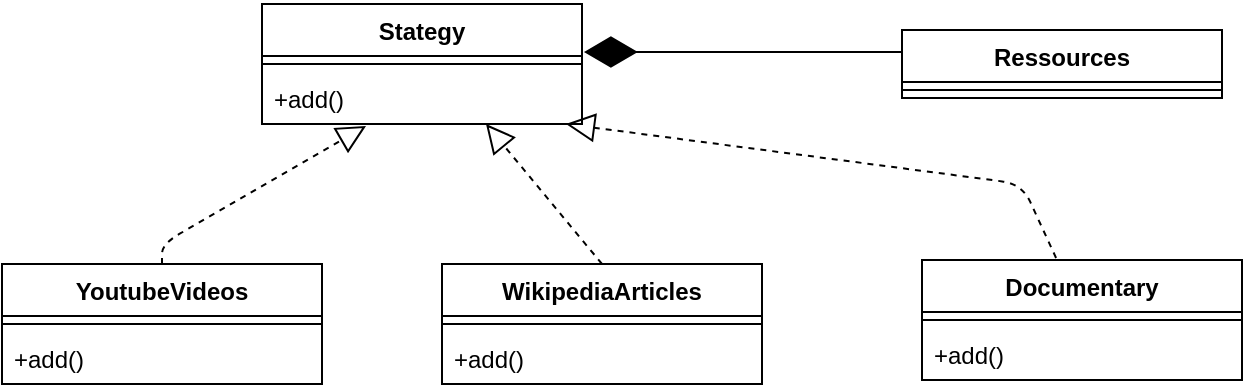 <mxfile version="14.1.1" type="device"><diagram id="vLF8zF_j_Pih4qZeufbB" name="Page-1"><mxGraphModel dx="830" dy="639" grid="1" gridSize="10" guides="1" tooltips="1" connect="1" arrows="1" fold="1" page="1" pageScale="1" pageWidth="850" pageHeight="1100" math="0" shadow="0"><root><mxCell id="0"/><mxCell id="1" parent="0"/><mxCell id="ld8hNtzgzVXrAj356KCY-3" value="Stategy" style="swimlane;fontStyle=1;align=center;verticalAlign=top;childLayout=stackLayout;horizontal=1;startSize=26;horizontalStack=0;resizeParent=1;resizeParentMax=0;resizeLast=0;collapsible=1;marginBottom=0;" vertex="1" parent="1"><mxGeometry x="180" y="110" width="160" height="60" as="geometry"/></mxCell><mxCell id="ld8hNtzgzVXrAj356KCY-5" value="" style="line;strokeWidth=1;fillColor=none;align=left;verticalAlign=middle;spacingTop=-1;spacingLeft=3;spacingRight=3;rotatable=0;labelPosition=right;points=[];portConstraint=eastwest;" vertex="1" parent="ld8hNtzgzVXrAj356KCY-3"><mxGeometry y="26" width="160" height="8" as="geometry"/></mxCell><mxCell id="ld8hNtzgzVXrAj356KCY-6" value="+add()" style="text;strokeColor=none;fillColor=none;align=left;verticalAlign=top;spacingLeft=4;spacingRight=4;overflow=hidden;rotatable=0;points=[[0,0.5],[1,0.5]];portConstraint=eastwest;" vertex="1" parent="ld8hNtzgzVXrAj356KCY-3"><mxGeometry y="34" width="160" height="26" as="geometry"/></mxCell><mxCell id="ld8hNtzgzVXrAj356KCY-7" value="YoutubeVideos" style="swimlane;fontStyle=1;align=center;verticalAlign=top;childLayout=stackLayout;horizontal=1;startSize=26;horizontalStack=0;resizeParent=1;resizeParentMax=0;resizeLast=0;collapsible=1;marginBottom=0;" vertex="1" parent="1"><mxGeometry x="50" y="240" width="160" height="60" as="geometry"/></mxCell><mxCell id="ld8hNtzgzVXrAj356KCY-9" value="" style="line;strokeWidth=1;fillColor=none;align=left;verticalAlign=middle;spacingTop=-1;spacingLeft=3;spacingRight=3;rotatable=0;labelPosition=right;points=[];portConstraint=eastwest;" vertex="1" parent="ld8hNtzgzVXrAj356KCY-7"><mxGeometry y="26" width="160" height="8" as="geometry"/></mxCell><mxCell id="ld8hNtzgzVXrAj356KCY-10" value="+add()" style="text;strokeColor=none;fillColor=none;align=left;verticalAlign=top;spacingLeft=4;spacingRight=4;overflow=hidden;rotatable=0;points=[[0,0.5],[1,0.5]];portConstraint=eastwest;" vertex="1" parent="ld8hNtzgzVXrAj356KCY-7"><mxGeometry y="34" width="160" height="26" as="geometry"/></mxCell><mxCell id="ld8hNtzgzVXrAj356KCY-11" value="WikipediaArticles" style="swimlane;fontStyle=1;align=center;verticalAlign=top;childLayout=stackLayout;horizontal=1;startSize=26;horizontalStack=0;resizeParent=1;resizeParentMax=0;resizeLast=0;collapsible=1;marginBottom=0;" vertex="1" parent="1"><mxGeometry x="270" y="240" width="160" height="60" as="geometry"/></mxCell><mxCell id="ld8hNtzgzVXrAj356KCY-13" value="" style="line;strokeWidth=1;fillColor=none;align=left;verticalAlign=middle;spacingTop=-1;spacingLeft=3;spacingRight=3;rotatable=0;labelPosition=right;points=[];portConstraint=eastwest;" vertex="1" parent="ld8hNtzgzVXrAj356KCY-11"><mxGeometry y="26" width="160" height="8" as="geometry"/></mxCell><mxCell id="ld8hNtzgzVXrAj356KCY-14" value="+add()" style="text;strokeColor=none;fillColor=none;align=left;verticalAlign=top;spacingLeft=4;spacingRight=4;overflow=hidden;rotatable=0;points=[[0,0.5],[1,0.5]];portConstraint=eastwest;" vertex="1" parent="ld8hNtzgzVXrAj356KCY-11"><mxGeometry y="34" width="160" height="26" as="geometry"/></mxCell><mxCell id="ld8hNtzgzVXrAj356KCY-15" value="Ressources" style="swimlane;fontStyle=1;align=center;verticalAlign=top;childLayout=stackLayout;horizontal=1;startSize=26;horizontalStack=0;resizeParent=1;resizeParentMax=0;resizeLast=0;collapsible=1;marginBottom=0;" vertex="1" parent="1"><mxGeometry x="500" y="123" width="160" height="34" as="geometry"/></mxCell><mxCell id="ld8hNtzgzVXrAj356KCY-17" value="" style="line;strokeWidth=1;fillColor=none;align=left;verticalAlign=middle;spacingTop=-1;spacingLeft=3;spacingRight=3;rotatable=0;labelPosition=right;points=[];portConstraint=eastwest;" vertex="1" parent="ld8hNtzgzVXrAj356KCY-15"><mxGeometry y="26" width="160" height="8" as="geometry"/></mxCell><mxCell id="ld8hNtzgzVXrAj356KCY-19" value="Documentary" style="swimlane;fontStyle=1;align=center;verticalAlign=top;childLayout=stackLayout;horizontal=1;startSize=26;horizontalStack=0;resizeParent=1;resizeParentMax=0;resizeLast=0;collapsible=1;marginBottom=0;" vertex="1" parent="1"><mxGeometry x="510" y="238" width="160" height="60" as="geometry"/></mxCell><mxCell id="ld8hNtzgzVXrAj356KCY-21" value="" style="line;strokeWidth=1;fillColor=none;align=left;verticalAlign=middle;spacingTop=-1;spacingLeft=3;spacingRight=3;rotatable=0;labelPosition=right;points=[];portConstraint=eastwest;" vertex="1" parent="ld8hNtzgzVXrAj356KCY-19"><mxGeometry y="26" width="160" height="8" as="geometry"/></mxCell><mxCell id="ld8hNtzgzVXrAj356KCY-22" value="+add()" style="text;strokeColor=none;fillColor=none;align=left;verticalAlign=top;spacingLeft=4;spacingRight=4;overflow=hidden;rotatable=0;points=[[0,0.5],[1,0.5]];portConstraint=eastwest;" vertex="1" parent="ld8hNtzgzVXrAj356KCY-19"><mxGeometry y="34" width="160" height="26" as="geometry"/></mxCell><mxCell id="ld8hNtzgzVXrAj356KCY-24" value="" style="endArrow=diamondThin;endFill=1;endSize=24;html=1;entryX=1.006;entryY=0.4;entryDx=0;entryDy=0;entryPerimeter=0;" edge="1" parent="1" target="ld8hNtzgzVXrAj356KCY-3"><mxGeometry width="160" relative="1" as="geometry"><mxPoint x="500" y="134" as="sourcePoint"/><mxPoint x="505" y="190" as="targetPoint"/></mxGeometry></mxCell><mxCell id="ld8hNtzgzVXrAj356KCY-25" value="" style="endArrow=block;dashed=1;endFill=0;endSize=12;html=1;exitX=0.5;exitY=0;exitDx=0;exitDy=0;entryX=0.325;entryY=1.038;entryDx=0;entryDy=0;entryPerimeter=0;" edge="1" parent="1" source="ld8hNtzgzVXrAj356KCY-7" target="ld8hNtzgzVXrAj356KCY-6"><mxGeometry width="160" relative="1" as="geometry"><mxPoint x="310" y="180" as="sourcePoint"/><mxPoint x="230" y="180" as="targetPoint"/><Array as="points"><mxPoint x="130" y="230"/></Array></mxGeometry></mxCell><mxCell id="ld8hNtzgzVXrAj356KCY-26" value="" style="endArrow=block;dashed=1;endFill=0;endSize=12;html=1;entryX=0.325;entryY=1.038;entryDx=0;entryDy=0;entryPerimeter=0;exitX=0.5;exitY=0;exitDx=0;exitDy=0;" edge="1" parent="1" source="ld8hNtzgzVXrAj356KCY-11"><mxGeometry width="160" relative="1" as="geometry"><mxPoint x="340" y="229" as="sourcePoint"/><mxPoint x="292" y="169.998" as="targetPoint"/><Array as="points"/></mxGeometry></mxCell><mxCell id="ld8hNtzgzVXrAj356KCY-27" value="" style="endArrow=block;dashed=1;endFill=0;endSize=12;html=1;exitX=0.419;exitY=-0.017;exitDx=0;exitDy=0;entryX=0.325;entryY=1.038;entryDx=0;entryDy=0;entryPerimeter=0;exitPerimeter=0;" edge="1" parent="1" source="ld8hNtzgzVXrAj356KCY-19"><mxGeometry width="160" relative="1" as="geometry"><mxPoint x="230" y="239.01" as="sourcePoint"/><mxPoint x="332" y="169.998" as="targetPoint"/><Array as="points"><mxPoint x="560" y="200"/></Array></mxGeometry></mxCell></root></mxGraphModel></diagram></mxfile>